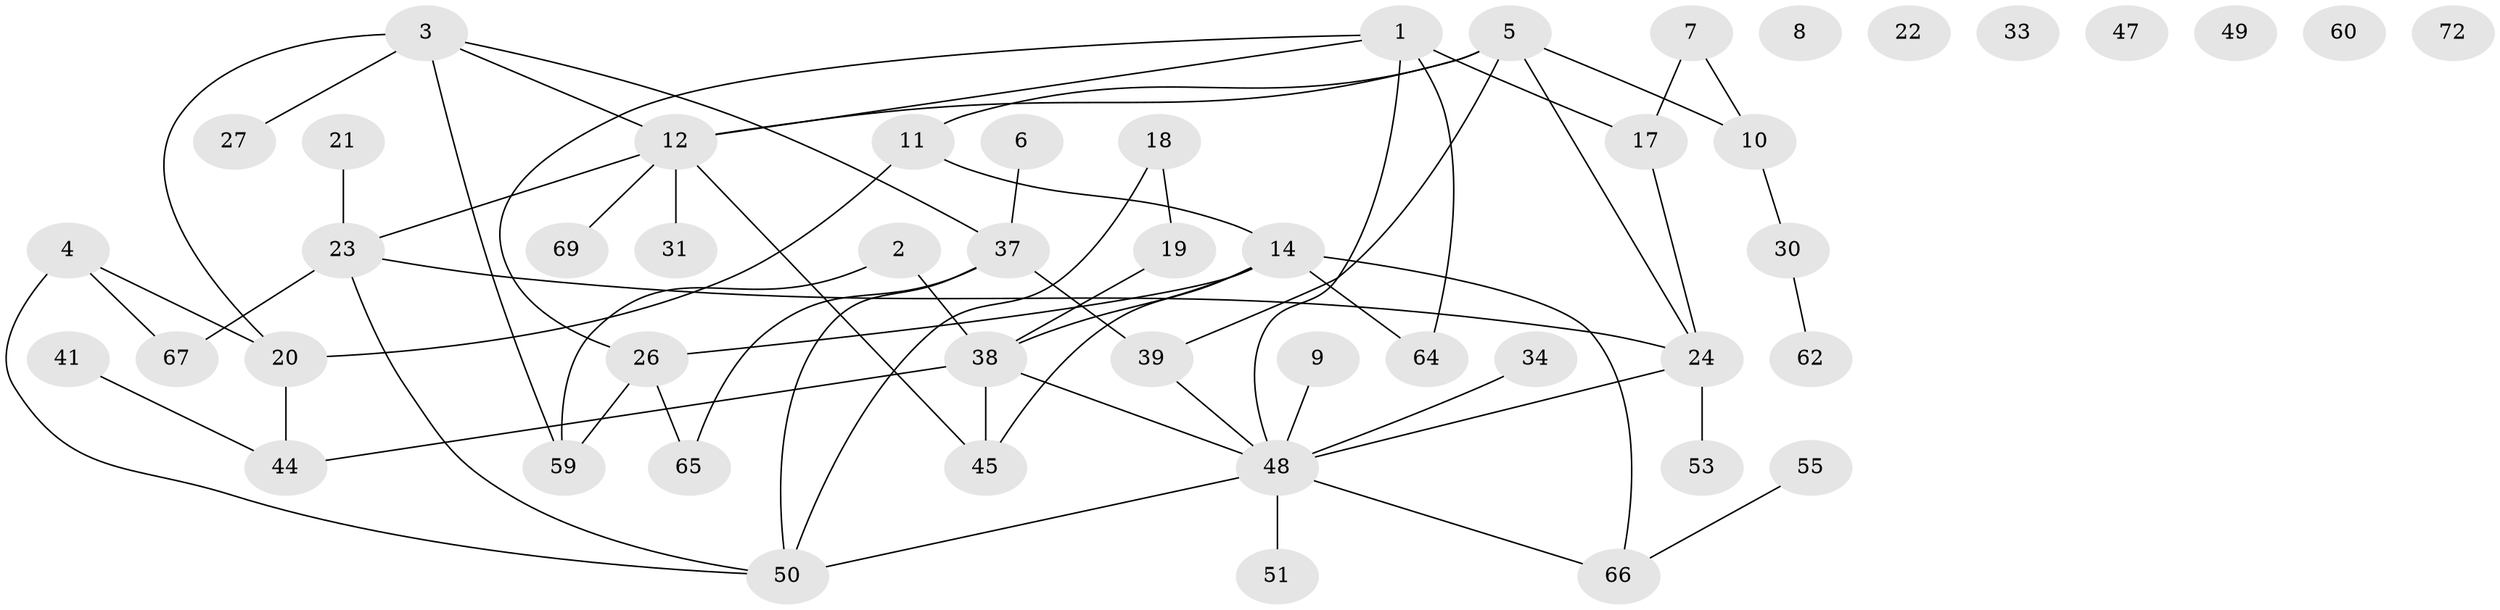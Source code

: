 // original degree distribution, {2: 0.2328767123287671, 3: 0.2054794520547945, 1: 0.2191780821917808, 0: 0.0958904109589041, 4: 0.1643835616438356, 5: 0.0547945205479452, 7: 0.0136986301369863, 6: 0.0136986301369863}
// Generated by graph-tools (version 1.1) at 2025/41/03/06/25 10:41:19]
// undirected, 49 vertices, 63 edges
graph export_dot {
graph [start="1"]
  node [color=gray90,style=filled];
  1 [super="+70"];
  2;
  3 [super="+13"];
  4 [super="+15"];
  5 [super="+54"];
  6;
  7 [super="+61"];
  8;
  9;
  10 [super="+58"];
  11 [super="+16"];
  12 [super="+43"];
  14 [super="+28"];
  17 [super="+35"];
  18 [super="+40"];
  19 [super="+42"];
  20 [super="+46"];
  21 [super="+71"];
  22;
  23 [super="+32"];
  24 [super="+25"];
  26 [super="+29"];
  27;
  30 [super="+36"];
  31;
  33;
  34;
  37 [super="+68"];
  38 [super="+63"];
  39;
  41 [super="+73"];
  44 [super="+52"];
  45 [super="+57"];
  47;
  48 [super="+56"];
  49;
  50;
  51;
  53;
  55;
  59;
  60;
  62;
  64;
  65;
  66;
  67;
  69;
  72;
  1 -- 48;
  1 -- 64;
  1 -- 17;
  1 -- 26;
  1 -- 12;
  2 -- 38;
  2 -- 59;
  3 -- 59;
  3 -- 20;
  3 -- 27;
  3 -- 37;
  3 -- 12;
  4 -- 50;
  4 -- 67;
  4 -- 20;
  5 -- 11;
  5 -- 39;
  5 -- 24;
  5 -- 10;
  5 -- 12;
  6 -- 37;
  7 -- 10;
  7 -- 17;
  9 -- 48;
  10 -- 30;
  11 -- 20;
  11 -- 14;
  12 -- 69;
  12 -- 23;
  12 -- 45;
  12 -- 31;
  14 -- 45;
  14 -- 66;
  14 -- 38;
  14 -- 26;
  14 -- 64;
  17 -- 24;
  18 -- 19;
  18 -- 50;
  19 -- 38;
  20 -- 44;
  21 -- 23;
  23 -- 50;
  23 -- 67;
  23 -- 24;
  24 -- 48;
  24 -- 53;
  26 -- 65;
  26 -- 59;
  30 -- 62;
  34 -- 48;
  37 -- 65;
  37 -- 50;
  37 -- 39;
  38 -- 45 [weight=2];
  38 -- 44;
  38 -- 48;
  39 -- 48;
  41 -- 44;
  48 -- 51;
  48 -- 66;
  48 -- 50;
  55 -- 66;
}
